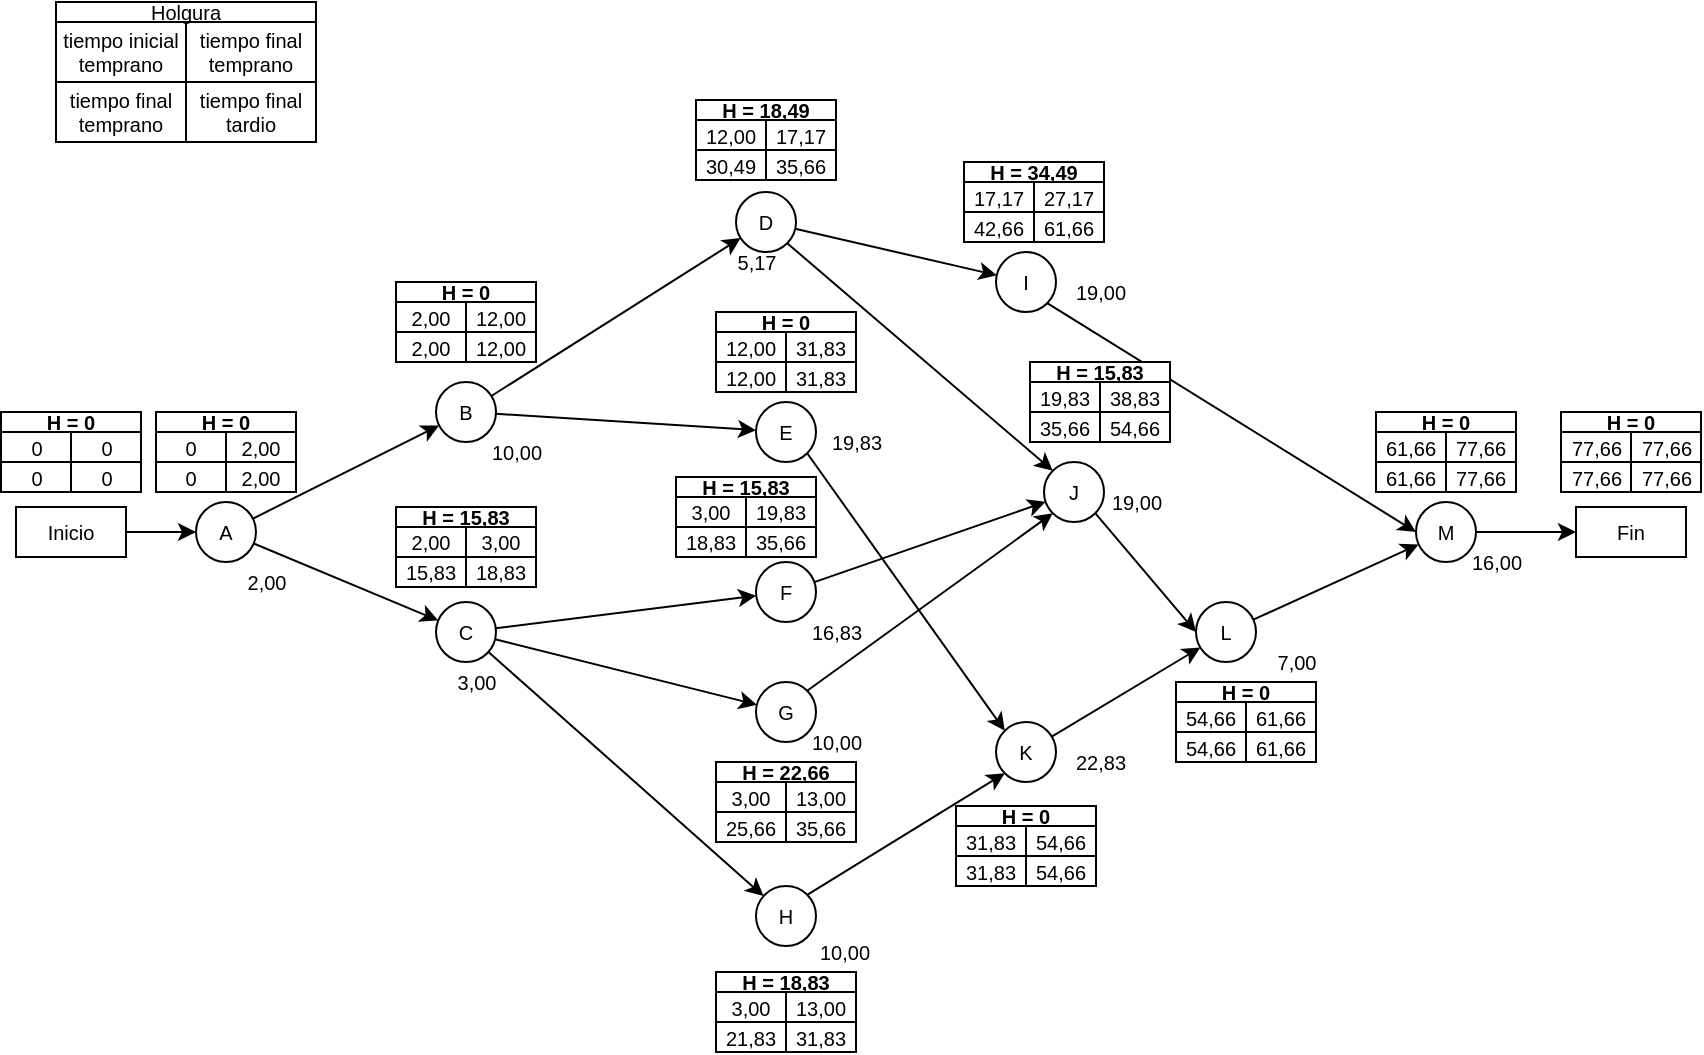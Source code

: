 <mxfile version="17.2.4" type="github">
  <diagram id="voCnp6elKcKqAdhm_QXs" name="Page-1">
    <mxGraphModel dx="1189" dy="635" grid="1" gridSize="10" guides="1" tooltips="1" connect="1" arrows="1" fold="1" page="1" pageScale="1" pageWidth="827" pageHeight="1169" math="0" shadow="0">
      <root>
        <mxCell id="0" />
        <mxCell id="1" parent="0" />
        <mxCell id="SKfT4HgJWaICBLoS1D5a-16" value="" style="edgeStyle=none;rounded=0;orthogonalLoop=1;jettySize=auto;html=1;shadow=0;fillColor=#66FFFF;fontSize=10;" edge="1" parent="1" source="SKfT4HgJWaICBLoS1D5a-9" target="SKfT4HgJWaICBLoS1D5a-15">
          <mxGeometry relative="1" as="geometry" />
        </mxCell>
        <mxCell id="SKfT4HgJWaICBLoS1D5a-18" value="" style="edgeStyle=none;rounded=0;orthogonalLoop=1;jettySize=auto;html=1;fontSize=10;" edge="1" parent="1" source="SKfT4HgJWaICBLoS1D5a-9" target="SKfT4HgJWaICBLoS1D5a-17">
          <mxGeometry relative="1" as="geometry" />
        </mxCell>
        <mxCell id="SKfT4HgJWaICBLoS1D5a-9" value="A" style="ellipse;whiteSpace=wrap;html=1;aspect=fixed;fontSize=10;" vertex="1" parent="1">
          <mxGeometry x="110" y="330" width="30" height="30" as="geometry" />
        </mxCell>
        <mxCell id="SKfT4HgJWaICBLoS1D5a-25" value="" style="edgeStyle=none;rounded=0;orthogonalLoop=1;jettySize=auto;html=1;shadow=0;fillColor=#66FFFF;fontSize=10;" edge="1" parent="1" source="SKfT4HgJWaICBLoS1D5a-15" target="SKfT4HgJWaICBLoS1D5a-24">
          <mxGeometry relative="1" as="geometry" />
        </mxCell>
        <mxCell id="SKfT4HgJWaICBLoS1D5a-27" value="" style="edgeStyle=none;rounded=0;orthogonalLoop=1;jettySize=auto;html=1;fontSize=10;" edge="1" parent="1" source="SKfT4HgJWaICBLoS1D5a-15" target="SKfT4HgJWaICBLoS1D5a-26">
          <mxGeometry relative="1" as="geometry" />
        </mxCell>
        <mxCell id="SKfT4HgJWaICBLoS1D5a-15" value="B" style="ellipse;whiteSpace=wrap;html=1;aspect=fixed;fontSize=10;" vertex="1" parent="1">
          <mxGeometry x="230" y="270" width="30" height="30" as="geometry" />
        </mxCell>
        <mxCell id="SKfT4HgJWaICBLoS1D5a-29" value="" style="edgeStyle=none;rounded=0;orthogonalLoop=1;jettySize=auto;html=1;fontSize=10;" edge="1" parent="1" source="SKfT4HgJWaICBLoS1D5a-17" target="SKfT4HgJWaICBLoS1D5a-28">
          <mxGeometry relative="1" as="geometry" />
        </mxCell>
        <mxCell id="SKfT4HgJWaICBLoS1D5a-31" value="" style="edgeStyle=none;rounded=0;orthogonalLoop=1;jettySize=auto;html=1;fontSize=10;" edge="1" parent="1" source="SKfT4HgJWaICBLoS1D5a-17" target="SKfT4HgJWaICBLoS1D5a-30">
          <mxGeometry relative="1" as="geometry" />
        </mxCell>
        <mxCell id="SKfT4HgJWaICBLoS1D5a-33" value="" style="edgeStyle=none;rounded=0;orthogonalLoop=1;jettySize=auto;html=1;fontSize=10;" edge="1" parent="1" source="SKfT4HgJWaICBLoS1D5a-17" target="SKfT4HgJWaICBLoS1D5a-32">
          <mxGeometry relative="1" as="geometry" />
        </mxCell>
        <mxCell id="SKfT4HgJWaICBLoS1D5a-17" value="C" style="ellipse;whiteSpace=wrap;html=1;aspect=fixed;fontSize=10;" vertex="1" parent="1">
          <mxGeometry x="230" y="380" width="30" height="30" as="geometry" />
        </mxCell>
        <mxCell id="SKfT4HgJWaICBLoS1D5a-35" value="" style="edgeStyle=none;rounded=0;orthogonalLoop=1;jettySize=auto;html=1;shadow=0;fillColor=#66FFFF;fontSize=10;" edge="1" parent="1" source="SKfT4HgJWaICBLoS1D5a-24" target="SKfT4HgJWaICBLoS1D5a-34">
          <mxGeometry relative="1" as="geometry" />
        </mxCell>
        <mxCell id="SKfT4HgJWaICBLoS1D5a-45" style="edgeStyle=none;rounded=0;orthogonalLoop=1;jettySize=auto;html=1;exitX=1;exitY=1;exitDx=0;exitDy=0;entryX=0;entryY=0;entryDx=0;entryDy=0;fontSize=10;" edge="1" parent="1" source="SKfT4HgJWaICBLoS1D5a-24" target="SKfT4HgJWaICBLoS1D5a-37">
          <mxGeometry relative="1" as="geometry" />
        </mxCell>
        <mxCell id="SKfT4HgJWaICBLoS1D5a-24" value="D" style="ellipse;whiteSpace=wrap;html=1;aspect=fixed;fontSize=10;" vertex="1" parent="1">
          <mxGeometry x="380" y="175" width="30" height="30" as="geometry" />
        </mxCell>
        <mxCell id="SKfT4HgJWaICBLoS1D5a-46" style="edgeStyle=none;rounded=0;orthogonalLoop=1;jettySize=auto;html=1;exitX=1;exitY=1;exitDx=0;exitDy=0;entryX=0;entryY=0;entryDx=0;entryDy=0;fontSize=10;" edge="1" parent="1" source="SKfT4HgJWaICBLoS1D5a-26" target="SKfT4HgJWaICBLoS1D5a-39">
          <mxGeometry relative="1" as="geometry" />
        </mxCell>
        <mxCell id="SKfT4HgJWaICBLoS1D5a-26" value="E" style="ellipse;whiteSpace=wrap;html=1;aspect=fixed;fontSize=10;" vertex="1" parent="1">
          <mxGeometry x="390" y="280" width="30" height="30" as="geometry" />
        </mxCell>
        <mxCell id="SKfT4HgJWaICBLoS1D5a-38" value="" style="edgeStyle=none;rounded=0;orthogonalLoop=1;jettySize=auto;html=1;fontSize=10;" edge="1" parent="1" source="SKfT4HgJWaICBLoS1D5a-28" target="SKfT4HgJWaICBLoS1D5a-37">
          <mxGeometry relative="1" as="geometry" />
        </mxCell>
        <mxCell id="SKfT4HgJWaICBLoS1D5a-28" value="F" style="ellipse;whiteSpace=wrap;html=1;aspect=fixed;fontSize=10;" vertex="1" parent="1">
          <mxGeometry x="390" y="360" width="30" height="30" as="geometry" />
        </mxCell>
        <mxCell id="SKfT4HgJWaICBLoS1D5a-42" style="edgeStyle=none;rounded=0;orthogonalLoop=1;jettySize=auto;html=1;exitX=1;exitY=0;exitDx=0;exitDy=0;entryX=0;entryY=1;entryDx=0;entryDy=0;fontSize=10;" edge="1" parent="1" source="SKfT4HgJWaICBLoS1D5a-30" target="SKfT4HgJWaICBLoS1D5a-37">
          <mxGeometry relative="1" as="geometry" />
        </mxCell>
        <mxCell id="SKfT4HgJWaICBLoS1D5a-30" value="G" style="ellipse;whiteSpace=wrap;html=1;aspect=fixed;fontSize=10;" vertex="1" parent="1">
          <mxGeometry x="390" y="420" width="30" height="30" as="geometry" />
        </mxCell>
        <mxCell id="SKfT4HgJWaICBLoS1D5a-44" style="edgeStyle=none;rounded=0;orthogonalLoop=1;jettySize=auto;html=1;exitX=1;exitY=0;exitDx=0;exitDy=0;entryX=0;entryY=1;entryDx=0;entryDy=0;fontSize=10;" edge="1" parent="1" source="SKfT4HgJWaICBLoS1D5a-32" target="SKfT4HgJWaICBLoS1D5a-39">
          <mxGeometry relative="1" as="geometry" />
        </mxCell>
        <mxCell id="SKfT4HgJWaICBLoS1D5a-32" value="H" style="ellipse;whiteSpace=wrap;html=1;aspect=fixed;fontSize=10;" vertex="1" parent="1">
          <mxGeometry x="390" y="522" width="30" height="30" as="geometry" />
        </mxCell>
        <mxCell id="SKfT4HgJWaICBLoS1D5a-52" style="edgeStyle=none;rounded=0;orthogonalLoop=1;jettySize=auto;html=1;exitX=1;exitY=1;exitDx=0;exitDy=0;entryX=0;entryY=0.5;entryDx=0;entryDy=0;shadow=0;fillColor=#66FFFF;fontSize=10;" edge="1" parent="1" source="SKfT4HgJWaICBLoS1D5a-34" target="SKfT4HgJWaICBLoS1D5a-49">
          <mxGeometry relative="1" as="geometry" />
        </mxCell>
        <mxCell id="SKfT4HgJWaICBLoS1D5a-34" value="I" style="ellipse;whiteSpace=wrap;html=1;aspect=fixed;fontSize=10;" vertex="1" parent="1">
          <mxGeometry x="510" y="205" width="30" height="30" as="geometry" />
        </mxCell>
        <mxCell id="SKfT4HgJWaICBLoS1D5a-51" style="edgeStyle=none;rounded=0;orthogonalLoop=1;jettySize=auto;html=1;exitX=1;exitY=1;exitDx=0;exitDy=0;entryX=0;entryY=0.5;entryDx=0;entryDy=0;fontSize=10;" edge="1" parent="1" source="SKfT4HgJWaICBLoS1D5a-37" target="SKfT4HgJWaICBLoS1D5a-47">
          <mxGeometry relative="1" as="geometry" />
        </mxCell>
        <mxCell id="SKfT4HgJWaICBLoS1D5a-37" value="J" style="ellipse;whiteSpace=wrap;html=1;aspect=fixed;fontSize=10;" vertex="1" parent="1">
          <mxGeometry x="534" y="310" width="30" height="30" as="geometry" />
        </mxCell>
        <mxCell id="SKfT4HgJWaICBLoS1D5a-48" value="" style="edgeStyle=none;rounded=0;orthogonalLoop=1;jettySize=auto;html=1;fontSize=10;" edge="1" parent="1" source="SKfT4HgJWaICBLoS1D5a-39" target="SKfT4HgJWaICBLoS1D5a-47">
          <mxGeometry relative="1" as="geometry" />
        </mxCell>
        <mxCell id="SKfT4HgJWaICBLoS1D5a-39" value="K" style="ellipse;whiteSpace=wrap;html=1;aspect=fixed;fontSize=10;" vertex="1" parent="1">
          <mxGeometry x="510" y="440" width="30" height="30" as="geometry" />
        </mxCell>
        <mxCell id="SKfT4HgJWaICBLoS1D5a-50" value="" style="edgeStyle=none;rounded=0;orthogonalLoop=1;jettySize=auto;html=1;fontSize=10;" edge="1" parent="1" source="SKfT4HgJWaICBLoS1D5a-47" target="SKfT4HgJWaICBLoS1D5a-49">
          <mxGeometry relative="1" as="geometry" />
        </mxCell>
        <mxCell id="SKfT4HgJWaICBLoS1D5a-47" value="L" style="ellipse;whiteSpace=wrap;html=1;aspect=fixed;fontSize=10;" vertex="1" parent="1">
          <mxGeometry x="610" y="380" width="30" height="30" as="geometry" />
        </mxCell>
        <mxCell id="SKfT4HgJWaICBLoS1D5a-167" style="edgeStyle=none;rounded=0;orthogonalLoop=1;jettySize=auto;html=1;exitX=1;exitY=0.5;exitDx=0;exitDy=0;entryX=0;entryY=0.5;entryDx=0;entryDy=0;shadow=0;fontSize=10;strokeColor=#000000;fillColor=#000000;" edge="1" parent="1" source="SKfT4HgJWaICBLoS1D5a-49" target="SKfT4HgJWaICBLoS1D5a-166">
          <mxGeometry relative="1" as="geometry" />
        </mxCell>
        <mxCell id="SKfT4HgJWaICBLoS1D5a-49" value="M" style="ellipse;whiteSpace=wrap;html=1;aspect=fixed;fontSize=10;" vertex="1" parent="1">
          <mxGeometry x="720" y="330" width="30" height="30" as="geometry" />
        </mxCell>
        <mxCell id="SKfT4HgJWaICBLoS1D5a-53" value="H = 0" style="shape=table;startSize=10;container=1;collapsible=0;childLayout=tableLayout;fontStyle=1;align=center;fontSize=10;" vertex="1" parent="1">
          <mxGeometry x="12.5" y="285" width="70" height="40" as="geometry" />
        </mxCell>
        <mxCell id="SKfT4HgJWaICBLoS1D5a-54" value="" style="shape=tableRow;horizontal=0;startSize=0;swimlaneHead=0;swimlaneBody=0;top=0;left=0;bottom=0;right=0;collapsible=0;dropTarget=0;fillColor=none;points=[[0,0.5],[1,0.5]];portConstraint=eastwest;fontSize=10;" vertex="1" parent="SKfT4HgJWaICBLoS1D5a-53">
          <mxGeometry y="10" width="70" height="15" as="geometry" />
        </mxCell>
        <mxCell id="SKfT4HgJWaICBLoS1D5a-55" value="0" style="shape=partialRectangle;html=1;whiteSpace=wrap;connectable=0;fillColor=none;top=0;left=0;bottom=0;right=0;overflow=hidden;fontSize=10;" vertex="1" parent="SKfT4HgJWaICBLoS1D5a-54">
          <mxGeometry width="35" height="15" as="geometry">
            <mxRectangle width="35" height="15" as="alternateBounds" />
          </mxGeometry>
        </mxCell>
        <mxCell id="SKfT4HgJWaICBLoS1D5a-56" value="0" style="shape=partialRectangle;html=1;whiteSpace=wrap;connectable=0;fillColor=none;top=0;left=0;bottom=0;right=0;overflow=hidden;fontSize=10;" vertex="1" parent="SKfT4HgJWaICBLoS1D5a-54">
          <mxGeometry x="35" width="35" height="15" as="geometry">
            <mxRectangle width="35" height="15" as="alternateBounds" />
          </mxGeometry>
        </mxCell>
        <mxCell id="SKfT4HgJWaICBLoS1D5a-62" value="" style="shape=tableRow;horizontal=0;startSize=0;swimlaneHead=0;swimlaneBody=0;top=0;left=0;bottom=0;right=0;collapsible=0;dropTarget=0;fillColor=none;points=[[0,0.5],[1,0.5]];portConstraint=eastwest;fontSize=10;" vertex="1" parent="SKfT4HgJWaICBLoS1D5a-53">
          <mxGeometry y="25" width="70" height="15" as="geometry" />
        </mxCell>
        <mxCell id="SKfT4HgJWaICBLoS1D5a-63" value="0" style="shape=partialRectangle;html=1;whiteSpace=wrap;connectable=0;fillColor=none;top=0;left=0;bottom=0;right=0;overflow=hidden;fontSize=10;" vertex="1" parent="SKfT4HgJWaICBLoS1D5a-62">
          <mxGeometry width="35" height="15" as="geometry">
            <mxRectangle width="35" height="15" as="alternateBounds" />
          </mxGeometry>
        </mxCell>
        <mxCell id="SKfT4HgJWaICBLoS1D5a-64" value="0" style="shape=partialRectangle;html=1;whiteSpace=wrap;connectable=0;fillColor=none;top=0;left=0;bottom=0;right=0;overflow=hidden;fontSize=10;" vertex="1" parent="SKfT4HgJWaICBLoS1D5a-62">
          <mxGeometry x="35" width="35" height="15" as="geometry">
            <mxRectangle width="35" height="15" as="alternateBounds" />
          </mxGeometry>
        </mxCell>
        <mxCell id="SKfT4HgJWaICBLoS1D5a-67" value="H = 0" style="shape=table;startSize=10;container=1;collapsible=0;childLayout=tableLayout;fontStyle=1;align=center;fontSize=10;" vertex="1" parent="1">
          <mxGeometry x="210" y="220" width="70" height="40" as="geometry" />
        </mxCell>
        <mxCell id="SKfT4HgJWaICBLoS1D5a-68" value="" style="shape=tableRow;horizontal=0;startSize=0;swimlaneHead=0;swimlaneBody=0;top=0;left=0;bottom=0;right=0;collapsible=0;dropTarget=0;fillColor=none;points=[[0,0.5],[1,0.5]];portConstraint=eastwest;fontSize=10;" vertex="1" parent="SKfT4HgJWaICBLoS1D5a-67">
          <mxGeometry y="10" width="70" height="15" as="geometry" />
        </mxCell>
        <mxCell id="SKfT4HgJWaICBLoS1D5a-69" value="2,00" style="shape=partialRectangle;html=1;whiteSpace=wrap;connectable=0;fillColor=none;top=0;left=0;bottom=0;right=0;overflow=hidden;fontSize=10;" vertex="1" parent="SKfT4HgJWaICBLoS1D5a-68">
          <mxGeometry width="35" height="15" as="geometry">
            <mxRectangle width="35" height="15" as="alternateBounds" />
          </mxGeometry>
        </mxCell>
        <mxCell id="SKfT4HgJWaICBLoS1D5a-70" value="12,00" style="shape=partialRectangle;html=1;whiteSpace=wrap;connectable=0;fillColor=none;top=0;left=0;bottom=0;right=0;overflow=hidden;fontSize=10;" vertex="1" parent="SKfT4HgJWaICBLoS1D5a-68">
          <mxGeometry x="35" width="35" height="15" as="geometry">
            <mxRectangle width="35" height="15" as="alternateBounds" />
          </mxGeometry>
        </mxCell>
        <mxCell id="SKfT4HgJWaICBLoS1D5a-71" value="" style="shape=tableRow;horizontal=0;startSize=0;swimlaneHead=0;swimlaneBody=0;top=0;left=0;bottom=0;right=0;collapsible=0;dropTarget=0;fillColor=none;points=[[0,0.5],[1,0.5]];portConstraint=eastwest;fontSize=10;" vertex="1" parent="SKfT4HgJWaICBLoS1D5a-67">
          <mxGeometry y="25" width="70" height="15" as="geometry" />
        </mxCell>
        <mxCell id="SKfT4HgJWaICBLoS1D5a-72" value="2,00" style="shape=partialRectangle;html=1;whiteSpace=wrap;connectable=0;fillColor=none;top=0;left=0;bottom=0;right=0;overflow=hidden;fontSize=10;" vertex="1" parent="SKfT4HgJWaICBLoS1D5a-71">
          <mxGeometry width="35" height="15" as="geometry">
            <mxRectangle width="35" height="15" as="alternateBounds" />
          </mxGeometry>
        </mxCell>
        <mxCell id="SKfT4HgJWaICBLoS1D5a-73" value="12,00" style="shape=partialRectangle;html=1;whiteSpace=wrap;connectable=0;fillColor=none;top=0;left=0;bottom=0;right=0;overflow=hidden;fontSize=10;" vertex="1" parent="SKfT4HgJWaICBLoS1D5a-71">
          <mxGeometry x="35" width="35" height="15" as="geometry">
            <mxRectangle width="35" height="15" as="alternateBounds" />
          </mxGeometry>
        </mxCell>
        <mxCell id="SKfT4HgJWaICBLoS1D5a-74" value="H = 15,83" style="shape=table;startSize=10;container=1;collapsible=0;childLayout=tableLayout;fontStyle=1;align=center;fontSize=10;" vertex="1" parent="1">
          <mxGeometry x="210" y="332.5" width="70" height="40" as="geometry" />
        </mxCell>
        <mxCell id="SKfT4HgJWaICBLoS1D5a-75" value="" style="shape=tableRow;horizontal=0;startSize=0;swimlaneHead=0;swimlaneBody=0;top=0;left=0;bottom=0;right=0;collapsible=0;dropTarget=0;fillColor=none;points=[[0,0.5],[1,0.5]];portConstraint=eastwest;fontSize=10;" vertex="1" parent="SKfT4HgJWaICBLoS1D5a-74">
          <mxGeometry y="10" width="70" height="15" as="geometry" />
        </mxCell>
        <mxCell id="SKfT4HgJWaICBLoS1D5a-76" value="2,00" style="shape=partialRectangle;html=1;whiteSpace=wrap;connectable=0;fillColor=none;top=0;left=0;bottom=0;right=0;overflow=hidden;fontSize=10;" vertex="1" parent="SKfT4HgJWaICBLoS1D5a-75">
          <mxGeometry width="35" height="15" as="geometry">
            <mxRectangle width="35" height="15" as="alternateBounds" />
          </mxGeometry>
        </mxCell>
        <mxCell id="SKfT4HgJWaICBLoS1D5a-77" value="3,00" style="shape=partialRectangle;html=1;whiteSpace=wrap;connectable=0;fillColor=none;top=0;left=0;bottom=0;right=0;overflow=hidden;fontSize=10;" vertex="1" parent="SKfT4HgJWaICBLoS1D5a-75">
          <mxGeometry x="35" width="35" height="15" as="geometry">
            <mxRectangle width="35" height="15" as="alternateBounds" />
          </mxGeometry>
        </mxCell>
        <mxCell id="SKfT4HgJWaICBLoS1D5a-78" value="" style="shape=tableRow;horizontal=0;startSize=0;swimlaneHead=0;swimlaneBody=0;top=0;left=0;bottom=0;right=0;collapsible=0;dropTarget=0;fillColor=none;points=[[0,0.5],[1,0.5]];portConstraint=eastwest;fontSize=10;" vertex="1" parent="SKfT4HgJWaICBLoS1D5a-74">
          <mxGeometry y="25" width="70" height="15" as="geometry" />
        </mxCell>
        <mxCell id="SKfT4HgJWaICBLoS1D5a-79" value="15,83" style="shape=partialRectangle;html=1;whiteSpace=wrap;connectable=0;fillColor=none;top=0;left=0;bottom=0;right=0;overflow=hidden;fontSize=10;" vertex="1" parent="SKfT4HgJWaICBLoS1D5a-78">
          <mxGeometry width="35" height="15" as="geometry">
            <mxRectangle width="35" height="15" as="alternateBounds" />
          </mxGeometry>
        </mxCell>
        <mxCell id="SKfT4HgJWaICBLoS1D5a-80" value="18,83" style="shape=partialRectangle;html=1;whiteSpace=wrap;connectable=0;fillColor=none;top=0;left=0;bottom=0;right=0;overflow=hidden;fontSize=10;" vertex="1" parent="SKfT4HgJWaICBLoS1D5a-78">
          <mxGeometry x="35" width="35" height="15" as="geometry">
            <mxRectangle width="35" height="15" as="alternateBounds" />
          </mxGeometry>
        </mxCell>
        <mxCell id="SKfT4HgJWaICBLoS1D5a-81" value="H = 18,83" style="shape=table;startSize=10;container=1;collapsible=0;childLayout=tableLayout;fontStyle=1;align=center;fontSize=10;" vertex="1" parent="1">
          <mxGeometry x="370" y="565" width="70" height="40" as="geometry" />
        </mxCell>
        <mxCell id="SKfT4HgJWaICBLoS1D5a-82" value="" style="shape=tableRow;horizontal=0;startSize=0;swimlaneHead=0;swimlaneBody=0;top=0;left=0;bottom=0;right=0;collapsible=0;dropTarget=0;fillColor=none;points=[[0,0.5],[1,0.5]];portConstraint=eastwest;fontSize=10;" vertex="1" parent="SKfT4HgJWaICBLoS1D5a-81">
          <mxGeometry y="10" width="70" height="15" as="geometry" />
        </mxCell>
        <mxCell id="SKfT4HgJWaICBLoS1D5a-83" value="3,00" style="shape=partialRectangle;html=1;whiteSpace=wrap;connectable=0;fillColor=none;top=0;left=0;bottom=0;right=0;overflow=hidden;fontSize=10;" vertex="1" parent="SKfT4HgJWaICBLoS1D5a-82">
          <mxGeometry width="35" height="15" as="geometry">
            <mxRectangle width="35" height="15" as="alternateBounds" />
          </mxGeometry>
        </mxCell>
        <mxCell id="SKfT4HgJWaICBLoS1D5a-84" value="13,00" style="shape=partialRectangle;html=1;whiteSpace=wrap;connectable=0;fillColor=none;top=0;left=0;bottom=0;right=0;overflow=hidden;fontSize=10;" vertex="1" parent="SKfT4HgJWaICBLoS1D5a-82">
          <mxGeometry x="35" width="35" height="15" as="geometry">
            <mxRectangle width="35" height="15" as="alternateBounds" />
          </mxGeometry>
        </mxCell>
        <mxCell id="SKfT4HgJWaICBLoS1D5a-85" value="" style="shape=tableRow;horizontal=0;startSize=0;swimlaneHead=0;swimlaneBody=0;top=0;left=0;bottom=0;right=0;collapsible=0;dropTarget=0;fillColor=none;points=[[0,0.5],[1,0.5]];portConstraint=eastwest;fontSize=10;" vertex="1" parent="SKfT4HgJWaICBLoS1D5a-81">
          <mxGeometry y="25" width="70" height="15" as="geometry" />
        </mxCell>
        <mxCell id="SKfT4HgJWaICBLoS1D5a-86" value="21,83" style="shape=partialRectangle;html=1;whiteSpace=wrap;connectable=0;fillColor=none;top=0;left=0;bottom=0;right=0;overflow=hidden;fontSize=10;" vertex="1" parent="SKfT4HgJWaICBLoS1D5a-85">
          <mxGeometry width="35" height="15" as="geometry">
            <mxRectangle width="35" height="15" as="alternateBounds" />
          </mxGeometry>
        </mxCell>
        <mxCell id="SKfT4HgJWaICBLoS1D5a-87" value="31,83" style="shape=partialRectangle;html=1;whiteSpace=wrap;connectable=0;fillColor=none;top=0;left=0;bottom=0;right=0;overflow=hidden;fontSize=10;" vertex="1" parent="SKfT4HgJWaICBLoS1D5a-85">
          <mxGeometry x="35" width="35" height="15" as="geometry">
            <mxRectangle width="35" height="15" as="alternateBounds" />
          </mxGeometry>
        </mxCell>
        <mxCell id="SKfT4HgJWaICBLoS1D5a-92" value="H = 22,66" style="shape=table;startSize=10;container=1;collapsible=0;childLayout=tableLayout;fontStyle=1;align=center;fontSize=10;" vertex="1" parent="1">
          <mxGeometry x="370" y="460" width="70" height="40" as="geometry" />
        </mxCell>
        <mxCell id="SKfT4HgJWaICBLoS1D5a-93" value="" style="shape=tableRow;horizontal=0;startSize=0;swimlaneHead=0;swimlaneBody=0;top=0;left=0;bottom=0;right=0;collapsible=0;dropTarget=0;fillColor=none;points=[[0,0.5],[1,0.5]];portConstraint=eastwest;fontSize=10;" vertex="1" parent="SKfT4HgJWaICBLoS1D5a-92">
          <mxGeometry y="10" width="70" height="15" as="geometry" />
        </mxCell>
        <mxCell id="SKfT4HgJWaICBLoS1D5a-94" value="3,00" style="shape=partialRectangle;html=1;whiteSpace=wrap;connectable=0;fillColor=none;top=0;left=0;bottom=0;right=0;overflow=hidden;fontSize=10;" vertex="1" parent="SKfT4HgJWaICBLoS1D5a-93">
          <mxGeometry width="35" height="15" as="geometry">
            <mxRectangle width="35" height="15" as="alternateBounds" />
          </mxGeometry>
        </mxCell>
        <mxCell id="SKfT4HgJWaICBLoS1D5a-95" value="13,00" style="shape=partialRectangle;html=1;whiteSpace=wrap;connectable=0;fillColor=none;top=0;left=0;bottom=0;right=0;overflow=hidden;fontSize=10;" vertex="1" parent="SKfT4HgJWaICBLoS1D5a-93">
          <mxGeometry x="35" width="35" height="15" as="geometry">
            <mxRectangle width="35" height="15" as="alternateBounds" />
          </mxGeometry>
        </mxCell>
        <mxCell id="SKfT4HgJWaICBLoS1D5a-96" value="" style="shape=tableRow;horizontal=0;startSize=0;swimlaneHead=0;swimlaneBody=0;top=0;left=0;bottom=0;right=0;collapsible=0;dropTarget=0;fillColor=none;points=[[0,0.5],[1,0.5]];portConstraint=eastwest;fontSize=10;" vertex="1" parent="SKfT4HgJWaICBLoS1D5a-92">
          <mxGeometry y="25" width="70" height="15" as="geometry" />
        </mxCell>
        <mxCell id="SKfT4HgJWaICBLoS1D5a-97" value="25,66" style="shape=partialRectangle;html=1;whiteSpace=wrap;connectable=0;fillColor=none;top=0;left=0;bottom=0;right=0;overflow=hidden;fontSize=10;" vertex="1" parent="SKfT4HgJWaICBLoS1D5a-96">
          <mxGeometry width="35" height="15" as="geometry">
            <mxRectangle width="35" height="15" as="alternateBounds" />
          </mxGeometry>
        </mxCell>
        <mxCell id="SKfT4HgJWaICBLoS1D5a-98" value="35,66" style="shape=partialRectangle;html=1;whiteSpace=wrap;connectable=0;fillColor=none;top=0;left=0;bottom=0;right=0;overflow=hidden;fontSize=10;" vertex="1" parent="SKfT4HgJWaICBLoS1D5a-96">
          <mxGeometry x="35" width="35" height="15" as="geometry">
            <mxRectangle width="35" height="15" as="alternateBounds" />
          </mxGeometry>
        </mxCell>
        <mxCell id="SKfT4HgJWaICBLoS1D5a-99" value="H = 15,83" style="shape=table;startSize=10;container=1;collapsible=0;childLayout=tableLayout;fontStyle=1;align=center;fontSize=10;" vertex="1" parent="1">
          <mxGeometry x="350" y="317.5" width="70" height="40" as="geometry" />
        </mxCell>
        <mxCell id="SKfT4HgJWaICBLoS1D5a-100" value="" style="shape=tableRow;horizontal=0;startSize=0;swimlaneHead=0;swimlaneBody=0;top=0;left=0;bottom=0;right=0;collapsible=0;dropTarget=0;fillColor=none;points=[[0,0.5],[1,0.5]];portConstraint=eastwest;fontSize=10;" vertex="1" parent="SKfT4HgJWaICBLoS1D5a-99">
          <mxGeometry y="10" width="70" height="15" as="geometry" />
        </mxCell>
        <mxCell id="SKfT4HgJWaICBLoS1D5a-101" value="3,00" style="shape=partialRectangle;html=1;whiteSpace=wrap;connectable=0;fillColor=none;top=0;left=0;bottom=0;right=0;overflow=hidden;fontSize=10;" vertex="1" parent="SKfT4HgJWaICBLoS1D5a-100">
          <mxGeometry width="35" height="15" as="geometry">
            <mxRectangle width="35" height="15" as="alternateBounds" />
          </mxGeometry>
        </mxCell>
        <mxCell id="SKfT4HgJWaICBLoS1D5a-102" value="19,83" style="shape=partialRectangle;html=1;whiteSpace=wrap;connectable=0;fillColor=none;top=0;left=0;bottom=0;right=0;overflow=hidden;fontSize=10;" vertex="1" parent="SKfT4HgJWaICBLoS1D5a-100">
          <mxGeometry x="35" width="35" height="15" as="geometry">
            <mxRectangle width="35" height="15" as="alternateBounds" />
          </mxGeometry>
        </mxCell>
        <mxCell id="SKfT4HgJWaICBLoS1D5a-103" value="" style="shape=tableRow;horizontal=0;startSize=0;swimlaneHead=0;swimlaneBody=0;top=0;left=0;bottom=0;right=0;collapsible=0;dropTarget=0;fillColor=none;points=[[0,0.5],[1,0.5]];portConstraint=eastwest;fontSize=10;" vertex="1" parent="SKfT4HgJWaICBLoS1D5a-99">
          <mxGeometry y="25" width="70" height="15" as="geometry" />
        </mxCell>
        <mxCell id="SKfT4HgJWaICBLoS1D5a-104" value="18,83" style="shape=partialRectangle;html=1;whiteSpace=wrap;connectable=0;fillColor=none;top=0;left=0;bottom=0;right=0;overflow=hidden;fontSize=10;" vertex="1" parent="SKfT4HgJWaICBLoS1D5a-103">
          <mxGeometry width="35" height="15" as="geometry">
            <mxRectangle width="35" height="15" as="alternateBounds" />
          </mxGeometry>
        </mxCell>
        <mxCell id="SKfT4HgJWaICBLoS1D5a-105" value="35,66" style="shape=partialRectangle;html=1;whiteSpace=wrap;connectable=0;fillColor=none;top=0;left=0;bottom=0;right=0;overflow=hidden;fontSize=10;" vertex="1" parent="SKfT4HgJWaICBLoS1D5a-103">
          <mxGeometry x="35" width="35" height="15" as="geometry">
            <mxRectangle width="35" height="15" as="alternateBounds" />
          </mxGeometry>
        </mxCell>
        <mxCell id="SKfT4HgJWaICBLoS1D5a-106" value="H = 18,49" style="shape=table;startSize=10;container=1;collapsible=0;childLayout=tableLayout;fontStyle=1;align=center;fontSize=10;" vertex="1" parent="1">
          <mxGeometry x="360" y="129" width="70" height="40" as="geometry" />
        </mxCell>
        <mxCell id="SKfT4HgJWaICBLoS1D5a-107" value="" style="shape=tableRow;horizontal=0;startSize=0;swimlaneHead=0;swimlaneBody=0;top=0;left=0;bottom=0;right=0;collapsible=0;dropTarget=0;fillColor=none;points=[[0,0.5],[1,0.5]];portConstraint=eastwest;fontSize=10;" vertex="1" parent="SKfT4HgJWaICBLoS1D5a-106">
          <mxGeometry y="10" width="70" height="15" as="geometry" />
        </mxCell>
        <mxCell id="SKfT4HgJWaICBLoS1D5a-108" value="12,00" style="shape=partialRectangle;html=1;whiteSpace=wrap;connectable=0;fillColor=none;top=0;left=0;bottom=0;right=0;overflow=hidden;fontSize=10;" vertex="1" parent="SKfT4HgJWaICBLoS1D5a-107">
          <mxGeometry width="35" height="15" as="geometry">
            <mxRectangle width="35" height="15" as="alternateBounds" />
          </mxGeometry>
        </mxCell>
        <mxCell id="SKfT4HgJWaICBLoS1D5a-109" value="17,17" style="shape=partialRectangle;html=1;whiteSpace=wrap;connectable=0;fillColor=none;top=0;left=0;bottom=0;right=0;overflow=hidden;fontSize=10;" vertex="1" parent="SKfT4HgJWaICBLoS1D5a-107">
          <mxGeometry x="35" width="35" height="15" as="geometry">
            <mxRectangle width="35" height="15" as="alternateBounds" />
          </mxGeometry>
        </mxCell>
        <mxCell id="SKfT4HgJWaICBLoS1D5a-110" value="" style="shape=tableRow;horizontal=0;startSize=0;swimlaneHead=0;swimlaneBody=0;top=0;left=0;bottom=0;right=0;collapsible=0;dropTarget=0;fillColor=none;points=[[0,0.5],[1,0.5]];portConstraint=eastwest;fontSize=10;" vertex="1" parent="SKfT4HgJWaICBLoS1D5a-106">
          <mxGeometry y="25" width="70" height="15" as="geometry" />
        </mxCell>
        <mxCell id="SKfT4HgJWaICBLoS1D5a-111" value="30,49" style="shape=partialRectangle;html=1;whiteSpace=wrap;connectable=0;fillColor=none;top=0;left=0;bottom=0;right=0;overflow=hidden;fontSize=10;" vertex="1" parent="SKfT4HgJWaICBLoS1D5a-110">
          <mxGeometry width="35" height="15" as="geometry">
            <mxRectangle width="35" height="15" as="alternateBounds" />
          </mxGeometry>
        </mxCell>
        <mxCell id="SKfT4HgJWaICBLoS1D5a-112" value="35,66" style="shape=partialRectangle;html=1;whiteSpace=wrap;connectable=0;fillColor=none;top=0;left=0;bottom=0;right=0;overflow=hidden;fontSize=10;" vertex="1" parent="SKfT4HgJWaICBLoS1D5a-110">
          <mxGeometry x="35" width="35" height="15" as="geometry">
            <mxRectangle width="35" height="15" as="alternateBounds" />
          </mxGeometry>
        </mxCell>
        <mxCell id="SKfT4HgJWaICBLoS1D5a-113" value="H = 0" style="shape=table;startSize=10;container=1;collapsible=0;childLayout=tableLayout;fontStyle=1;align=center;fontSize=10;" vertex="1" parent="1">
          <mxGeometry x="370" y="235" width="70" height="40" as="geometry" />
        </mxCell>
        <mxCell id="SKfT4HgJWaICBLoS1D5a-114" value="" style="shape=tableRow;horizontal=0;startSize=0;swimlaneHead=0;swimlaneBody=0;top=0;left=0;bottom=0;right=0;collapsible=0;dropTarget=0;fillColor=none;points=[[0,0.5],[1,0.5]];portConstraint=eastwest;fontSize=10;" vertex="1" parent="SKfT4HgJWaICBLoS1D5a-113">
          <mxGeometry y="10" width="70" height="15" as="geometry" />
        </mxCell>
        <mxCell id="SKfT4HgJWaICBLoS1D5a-115" value="12,00" style="shape=partialRectangle;html=1;whiteSpace=wrap;connectable=0;fillColor=none;top=0;left=0;bottom=0;right=0;overflow=hidden;fontSize=10;" vertex="1" parent="SKfT4HgJWaICBLoS1D5a-114">
          <mxGeometry width="35" height="15" as="geometry">
            <mxRectangle width="35" height="15" as="alternateBounds" />
          </mxGeometry>
        </mxCell>
        <mxCell id="SKfT4HgJWaICBLoS1D5a-116" value="31,83" style="shape=partialRectangle;html=1;whiteSpace=wrap;connectable=0;fillColor=none;top=0;left=0;bottom=0;right=0;overflow=hidden;fontSize=10;" vertex="1" parent="SKfT4HgJWaICBLoS1D5a-114">
          <mxGeometry x="35" width="35" height="15" as="geometry">
            <mxRectangle width="35" height="15" as="alternateBounds" />
          </mxGeometry>
        </mxCell>
        <mxCell id="SKfT4HgJWaICBLoS1D5a-117" value="" style="shape=tableRow;horizontal=0;startSize=0;swimlaneHead=0;swimlaneBody=0;top=0;left=0;bottom=0;right=0;collapsible=0;dropTarget=0;fillColor=none;points=[[0,0.5],[1,0.5]];portConstraint=eastwest;fontSize=10;" vertex="1" parent="SKfT4HgJWaICBLoS1D5a-113">
          <mxGeometry y="25" width="70" height="15" as="geometry" />
        </mxCell>
        <mxCell id="SKfT4HgJWaICBLoS1D5a-118" value="12,00" style="shape=partialRectangle;html=1;whiteSpace=wrap;connectable=0;fillColor=none;top=0;left=0;bottom=0;right=0;overflow=hidden;fontSize=10;" vertex="1" parent="SKfT4HgJWaICBLoS1D5a-117">
          <mxGeometry width="35" height="15" as="geometry">
            <mxRectangle width="35" height="15" as="alternateBounds" />
          </mxGeometry>
        </mxCell>
        <mxCell id="SKfT4HgJWaICBLoS1D5a-119" value="31,83" style="shape=partialRectangle;html=1;whiteSpace=wrap;connectable=0;fillColor=none;top=0;left=0;bottom=0;right=0;overflow=hidden;fontSize=10;" vertex="1" parent="SKfT4HgJWaICBLoS1D5a-117">
          <mxGeometry x="35" width="35" height="15" as="geometry">
            <mxRectangle width="35" height="15" as="alternateBounds" />
          </mxGeometry>
        </mxCell>
        <mxCell id="SKfT4HgJWaICBLoS1D5a-120" value="H = 34,49" style="shape=table;startSize=10;container=1;collapsible=0;childLayout=tableLayout;fontStyle=1;align=center;fontSize=10;" vertex="1" parent="1">
          <mxGeometry x="494" y="160" width="70" height="40" as="geometry" />
        </mxCell>
        <mxCell id="SKfT4HgJWaICBLoS1D5a-121" value="" style="shape=tableRow;horizontal=0;startSize=0;swimlaneHead=0;swimlaneBody=0;top=0;left=0;bottom=0;right=0;collapsible=0;dropTarget=0;fillColor=none;points=[[0,0.5],[1,0.5]];portConstraint=eastwest;fontSize=10;" vertex="1" parent="SKfT4HgJWaICBLoS1D5a-120">
          <mxGeometry y="10" width="70" height="15" as="geometry" />
        </mxCell>
        <mxCell id="SKfT4HgJWaICBLoS1D5a-122" value="17,17" style="shape=partialRectangle;html=1;whiteSpace=wrap;connectable=0;fillColor=none;top=0;left=0;bottom=0;right=0;overflow=hidden;fontSize=10;" vertex="1" parent="SKfT4HgJWaICBLoS1D5a-121">
          <mxGeometry width="35" height="15" as="geometry">
            <mxRectangle width="35" height="15" as="alternateBounds" />
          </mxGeometry>
        </mxCell>
        <mxCell id="SKfT4HgJWaICBLoS1D5a-123" value="27,17" style="shape=partialRectangle;html=1;whiteSpace=wrap;connectable=0;fillColor=none;top=0;left=0;bottom=0;right=0;overflow=hidden;fontSize=10;" vertex="1" parent="SKfT4HgJWaICBLoS1D5a-121">
          <mxGeometry x="35" width="35" height="15" as="geometry">
            <mxRectangle width="35" height="15" as="alternateBounds" />
          </mxGeometry>
        </mxCell>
        <mxCell id="SKfT4HgJWaICBLoS1D5a-124" value="" style="shape=tableRow;horizontal=0;startSize=0;swimlaneHead=0;swimlaneBody=0;top=0;left=0;bottom=0;right=0;collapsible=0;dropTarget=0;fillColor=none;points=[[0,0.5],[1,0.5]];portConstraint=eastwest;fontSize=10;" vertex="1" parent="SKfT4HgJWaICBLoS1D5a-120">
          <mxGeometry y="25" width="70" height="15" as="geometry" />
        </mxCell>
        <mxCell id="SKfT4HgJWaICBLoS1D5a-125" value="42,66" style="shape=partialRectangle;html=1;whiteSpace=wrap;connectable=0;fillColor=none;top=0;left=0;bottom=0;right=0;overflow=hidden;fontSize=10;" vertex="1" parent="SKfT4HgJWaICBLoS1D5a-124">
          <mxGeometry width="35" height="15" as="geometry">
            <mxRectangle width="35" height="15" as="alternateBounds" />
          </mxGeometry>
        </mxCell>
        <mxCell id="SKfT4HgJWaICBLoS1D5a-126" value="61,66" style="shape=partialRectangle;html=1;whiteSpace=wrap;connectable=0;fillColor=none;top=0;left=0;bottom=0;right=0;overflow=hidden;fontSize=10;" vertex="1" parent="SKfT4HgJWaICBLoS1D5a-124">
          <mxGeometry x="35" width="35" height="15" as="geometry">
            <mxRectangle width="35" height="15" as="alternateBounds" />
          </mxGeometry>
        </mxCell>
        <mxCell id="SKfT4HgJWaICBLoS1D5a-127" value="H = 15,83" style="shape=table;startSize=10;container=1;collapsible=0;childLayout=tableLayout;fontStyle=1;align=center;fontSize=10;" vertex="1" parent="1">
          <mxGeometry x="527" y="260" width="70" height="40" as="geometry" />
        </mxCell>
        <mxCell id="SKfT4HgJWaICBLoS1D5a-128" value="" style="shape=tableRow;horizontal=0;startSize=0;swimlaneHead=0;swimlaneBody=0;top=0;left=0;bottom=0;right=0;collapsible=0;dropTarget=0;fillColor=none;points=[[0,0.5],[1,0.5]];portConstraint=eastwest;fontSize=10;" vertex="1" parent="SKfT4HgJWaICBLoS1D5a-127">
          <mxGeometry y="10" width="70" height="15" as="geometry" />
        </mxCell>
        <mxCell id="SKfT4HgJWaICBLoS1D5a-129" value="19,83" style="shape=partialRectangle;html=1;whiteSpace=wrap;connectable=0;fillColor=none;top=0;left=0;bottom=0;right=0;overflow=hidden;fontSize=10;" vertex="1" parent="SKfT4HgJWaICBLoS1D5a-128">
          <mxGeometry width="35" height="15" as="geometry">
            <mxRectangle width="35" height="15" as="alternateBounds" />
          </mxGeometry>
        </mxCell>
        <mxCell id="SKfT4HgJWaICBLoS1D5a-130" value="38,83" style="shape=partialRectangle;html=1;whiteSpace=wrap;connectable=0;fillColor=none;top=0;left=0;bottom=0;right=0;overflow=hidden;fontSize=10;" vertex="1" parent="SKfT4HgJWaICBLoS1D5a-128">
          <mxGeometry x="35" width="35" height="15" as="geometry">
            <mxRectangle width="35" height="15" as="alternateBounds" />
          </mxGeometry>
        </mxCell>
        <mxCell id="SKfT4HgJWaICBLoS1D5a-131" value="" style="shape=tableRow;horizontal=0;startSize=0;swimlaneHead=0;swimlaneBody=0;top=0;left=0;bottom=0;right=0;collapsible=0;dropTarget=0;fillColor=none;points=[[0,0.5],[1,0.5]];portConstraint=eastwest;fontSize=10;" vertex="1" parent="SKfT4HgJWaICBLoS1D5a-127">
          <mxGeometry y="25" width="70" height="15" as="geometry" />
        </mxCell>
        <mxCell id="SKfT4HgJWaICBLoS1D5a-132" value="35,66" style="shape=partialRectangle;html=1;whiteSpace=wrap;connectable=0;fillColor=none;top=0;left=0;bottom=0;right=0;overflow=hidden;fontSize=10;" vertex="1" parent="SKfT4HgJWaICBLoS1D5a-131">
          <mxGeometry width="35" height="15" as="geometry">
            <mxRectangle width="35" height="15" as="alternateBounds" />
          </mxGeometry>
        </mxCell>
        <mxCell id="SKfT4HgJWaICBLoS1D5a-133" value="54,66" style="shape=partialRectangle;html=1;whiteSpace=wrap;connectable=0;fillColor=none;top=0;left=0;bottom=0;right=0;overflow=hidden;fontSize=10;" vertex="1" parent="SKfT4HgJWaICBLoS1D5a-131">
          <mxGeometry x="35" width="35" height="15" as="geometry">
            <mxRectangle width="35" height="15" as="alternateBounds" />
          </mxGeometry>
        </mxCell>
        <mxCell id="SKfT4HgJWaICBLoS1D5a-134" value="H = 0" style="shape=table;startSize=10;container=1;collapsible=0;childLayout=tableLayout;fontStyle=1;align=center;fontSize=10;" vertex="1" parent="1">
          <mxGeometry x="490" y="482" width="70" height="40" as="geometry" />
        </mxCell>
        <mxCell id="SKfT4HgJWaICBLoS1D5a-135" value="" style="shape=tableRow;horizontal=0;startSize=0;swimlaneHead=0;swimlaneBody=0;top=0;left=0;bottom=0;right=0;collapsible=0;dropTarget=0;fillColor=none;points=[[0,0.5],[1,0.5]];portConstraint=eastwest;fontSize=10;" vertex="1" parent="SKfT4HgJWaICBLoS1D5a-134">
          <mxGeometry y="10" width="70" height="15" as="geometry" />
        </mxCell>
        <mxCell id="SKfT4HgJWaICBLoS1D5a-136" value="31,83" style="shape=partialRectangle;html=1;whiteSpace=wrap;connectable=0;fillColor=none;top=0;left=0;bottom=0;right=0;overflow=hidden;fontSize=10;" vertex="1" parent="SKfT4HgJWaICBLoS1D5a-135">
          <mxGeometry width="35" height="15" as="geometry">
            <mxRectangle width="35" height="15" as="alternateBounds" />
          </mxGeometry>
        </mxCell>
        <mxCell id="SKfT4HgJWaICBLoS1D5a-137" value="54,66" style="shape=partialRectangle;html=1;whiteSpace=wrap;connectable=0;fillColor=none;top=0;left=0;bottom=0;right=0;overflow=hidden;fontSize=10;" vertex="1" parent="SKfT4HgJWaICBLoS1D5a-135">
          <mxGeometry x="35" width="35" height="15" as="geometry">
            <mxRectangle width="35" height="15" as="alternateBounds" />
          </mxGeometry>
        </mxCell>
        <mxCell id="SKfT4HgJWaICBLoS1D5a-138" value="" style="shape=tableRow;horizontal=0;startSize=0;swimlaneHead=0;swimlaneBody=0;top=0;left=0;bottom=0;right=0;collapsible=0;dropTarget=0;fillColor=none;points=[[0,0.5],[1,0.5]];portConstraint=eastwest;fontSize=10;" vertex="1" parent="SKfT4HgJWaICBLoS1D5a-134">
          <mxGeometry y="25" width="70" height="15" as="geometry" />
        </mxCell>
        <mxCell id="SKfT4HgJWaICBLoS1D5a-139" value="31,83" style="shape=partialRectangle;html=1;whiteSpace=wrap;connectable=0;fillColor=none;top=0;left=0;bottom=0;right=0;overflow=hidden;fontSize=10;" vertex="1" parent="SKfT4HgJWaICBLoS1D5a-138">
          <mxGeometry width="35" height="15" as="geometry">
            <mxRectangle width="35" height="15" as="alternateBounds" />
          </mxGeometry>
        </mxCell>
        <mxCell id="SKfT4HgJWaICBLoS1D5a-140" value="54,66" style="shape=partialRectangle;html=1;whiteSpace=wrap;connectable=0;fillColor=none;top=0;left=0;bottom=0;right=0;overflow=hidden;fontSize=10;" vertex="1" parent="SKfT4HgJWaICBLoS1D5a-138">
          <mxGeometry x="35" width="35" height="15" as="geometry">
            <mxRectangle width="35" height="15" as="alternateBounds" />
          </mxGeometry>
        </mxCell>
        <mxCell id="SKfT4HgJWaICBLoS1D5a-141" value="H = 0" style="shape=table;startSize=10;container=1;collapsible=0;childLayout=tableLayout;fontStyle=1;align=center;fontSize=10;" vertex="1" parent="1">
          <mxGeometry x="600" y="420" width="70" height="40" as="geometry" />
        </mxCell>
        <mxCell id="SKfT4HgJWaICBLoS1D5a-142" value="" style="shape=tableRow;horizontal=0;startSize=0;swimlaneHead=0;swimlaneBody=0;top=0;left=0;bottom=0;right=0;collapsible=0;dropTarget=0;fillColor=none;points=[[0,0.5],[1,0.5]];portConstraint=eastwest;fontSize=10;" vertex="1" parent="SKfT4HgJWaICBLoS1D5a-141">
          <mxGeometry y="10" width="70" height="15" as="geometry" />
        </mxCell>
        <mxCell id="SKfT4HgJWaICBLoS1D5a-143" value="54,66" style="shape=partialRectangle;html=1;whiteSpace=wrap;connectable=0;fillColor=none;top=0;left=0;bottom=0;right=0;overflow=hidden;fontSize=10;" vertex="1" parent="SKfT4HgJWaICBLoS1D5a-142">
          <mxGeometry width="35" height="15" as="geometry">
            <mxRectangle width="35" height="15" as="alternateBounds" />
          </mxGeometry>
        </mxCell>
        <mxCell id="SKfT4HgJWaICBLoS1D5a-144" value="61,66" style="shape=partialRectangle;html=1;whiteSpace=wrap;connectable=0;fillColor=none;top=0;left=0;bottom=0;right=0;overflow=hidden;fontSize=10;" vertex="1" parent="SKfT4HgJWaICBLoS1D5a-142">
          <mxGeometry x="35" width="35" height="15" as="geometry">
            <mxRectangle width="35" height="15" as="alternateBounds" />
          </mxGeometry>
        </mxCell>
        <mxCell id="SKfT4HgJWaICBLoS1D5a-145" value="" style="shape=tableRow;horizontal=0;startSize=0;swimlaneHead=0;swimlaneBody=0;top=0;left=0;bottom=0;right=0;collapsible=0;dropTarget=0;fillColor=none;points=[[0,0.5],[1,0.5]];portConstraint=eastwest;fontSize=10;" vertex="1" parent="SKfT4HgJWaICBLoS1D5a-141">
          <mxGeometry y="25" width="70" height="15" as="geometry" />
        </mxCell>
        <mxCell id="SKfT4HgJWaICBLoS1D5a-146" value="54,66" style="shape=partialRectangle;html=1;whiteSpace=wrap;connectable=0;fillColor=none;top=0;left=0;bottom=0;right=0;overflow=hidden;fontSize=10;" vertex="1" parent="SKfT4HgJWaICBLoS1D5a-145">
          <mxGeometry width="35" height="15" as="geometry">
            <mxRectangle width="35" height="15" as="alternateBounds" />
          </mxGeometry>
        </mxCell>
        <mxCell id="SKfT4HgJWaICBLoS1D5a-147" value="61,66" style="shape=partialRectangle;html=1;whiteSpace=wrap;connectable=0;fillColor=none;top=0;left=0;bottom=0;right=0;overflow=hidden;fontSize=10;" vertex="1" parent="SKfT4HgJWaICBLoS1D5a-145">
          <mxGeometry x="35" width="35" height="15" as="geometry">
            <mxRectangle width="35" height="15" as="alternateBounds" />
          </mxGeometry>
        </mxCell>
        <mxCell id="SKfT4HgJWaICBLoS1D5a-148" value="H = 0" style="shape=table;startSize=10;container=1;collapsible=0;childLayout=tableLayout;fontStyle=1;align=center;fontSize=10;" vertex="1" parent="1">
          <mxGeometry x="700" y="285" width="70" height="40" as="geometry" />
        </mxCell>
        <mxCell id="SKfT4HgJWaICBLoS1D5a-149" value="" style="shape=tableRow;horizontal=0;startSize=0;swimlaneHead=0;swimlaneBody=0;top=0;left=0;bottom=0;right=0;collapsible=0;dropTarget=0;fillColor=none;points=[[0,0.5],[1,0.5]];portConstraint=eastwest;fontSize=10;" vertex="1" parent="SKfT4HgJWaICBLoS1D5a-148">
          <mxGeometry y="10" width="70" height="15" as="geometry" />
        </mxCell>
        <mxCell id="SKfT4HgJWaICBLoS1D5a-150" value="61,66" style="shape=partialRectangle;html=1;whiteSpace=wrap;connectable=0;fillColor=none;top=0;left=0;bottom=0;right=0;overflow=hidden;fontSize=10;" vertex="1" parent="SKfT4HgJWaICBLoS1D5a-149">
          <mxGeometry width="35" height="15" as="geometry">
            <mxRectangle width="35" height="15" as="alternateBounds" />
          </mxGeometry>
        </mxCell>
        <mxCell id="SKfT4HgJWaICBLoS1D5a-151" value="77,66" style="shape=partialRectangle;html=1;whiteSpace=wrap;connectable=0;fillColor=none;top=0;left=0;bottom=0;right=0;overflow=hidden;fontSize=10;" vertex="1" parent="SKfT4HgJWaICBLoS1D5a-149">
          <mxGeometry x="35" width="35" height="15" as="geometry">
            <mxRectangle width="35" height="15" as="alternateBounds" />
          </mxGeometry>
        </mxCell>
        <mxCell id="SKfT4HgJWaICBLoS1D5a-152" value="" style="shape=tableRow;horizontal=0;startSize=0;swimlaneHead=0;swimlaneBody=0;top=0;left=0;bottom=0;right=0;collapsible=0;dropTarget=0;fillColor=none;points=[[0,0.5],[1,0.5]];portConstraint=eastwest;fontSize=10;" vertex="1" parent="SKfT4HgJWaICBLoS1D5a-148">
          <mxGeometry y="25" width="70" height="15" as="geometry" />
        </mxCell>
        <mxCell id="SKfT4HgJWaICBLoS1D5a-153" value="61,66" style="shape=partialRectangle;html=1;whiteSpace=wrap;connectable=0;fillColor=none;top=0;left=0;bottom=0;right=0;overflow=hidden;fontSize=10;" vertex="1" parent="SKfT4HgJWaICBLoS1D5a-152">
          <mxGeometry width="35" height="15" as="geometry">
            <mxRectangle width="35" height="15" as="alternateBounds" />
          </mxGeometry>
        </mxCell>
        <mxCell id="SKfT4HgJWaICBLoS1D5a-154" value="77,66" style="shape=partialRectangle;html=1;whiteSpace=wrap;connectable=0;fillColor=none;top=0;left=0;bottom=0;right=0;overflow=hidden;fontSize=10;" vertex="1" parent="SKfT4HgJWaICBLoS1D5a-152">
          <mxGeometry x="35" width="35" height="15" as="geometry">
            <mxRectangle width="35" height="15" as="alternateBounds" />
          </mxGeometry>
        </mxCell>
        <mxCell id="SKfT4HgJWaICBLoS1D5a-157" style="edgeStyle=none;rounded=0;orthogonalLoop=1;jettySize=auto;html=1;exitX=1;exitY=0.5;exitDx=0;exitDy=0;entryX=0;entryY=0.5;entryDx=0;entryDy=0;shadow=0;fontSize=10;strokeColor=#000000;fillColor=#000000;" edge="1" parent="1" source="SKfT4HgJWaICBLoS1D5a-155" target="SKfT4HgJWaICBLoS1D5a-9">
          <mxGeometry relative="1" as="geometry" />
        </mxCell>
        <mxCell id="SKfT4HgJWaICBLoS1D5a-155" value="Inicio" style="whiteSpace=wrap;html=1;fontSize=10;" vertex="1" parent="1">
          <mxGeometry x="20" y="332.5" width="55" height="25" as="geometry" />
        </mxCell>
        <mxCell id="SKfT4HgJWaICBLoS1D5a-158" value="H = 0" style="shape=table;startSize=10;container=1;collapsible=0;childLayout=tableLayout;fontStyle=1;align=center;fontSize=10;" vertex="1" parent="1">
          <mxGeometry x="90" y="285" width="70" height="40" as="geometry" />
        </mxCell>
        <mxCell id="SKfT4HgJWaICBLoS1D5a-159" value="" style="shape=tableRow;horizontal=0;startSize=0;swimlaneHead=0;swimlaneBody=0;top=0;left=0;bottom=0;right=0;collapsible=0;dropTarget=0;fillColor=none;points=[[0,0.5],[1,0.5]];portConstraint=eastwest;fontSize=10;" vertex="1" parent="SKfT4HgJWaICBLoS1D5a-158">
          <mxGeometry y="10" width="70" height="15" as="geometry" />
        </mxCell>
        <mxCell id="SKfT4HgJWaICBLoS1D5a-160" value="0" style="shape=partialRectangle;html=1;whiteSpace=wrap;connectable=0;fillColor=none;top=0;left=0;bottom=0;right=0;overflow=hidden;fontSize=10;" vertex="1" parent="SKfT4HgJWaICBLoS1D5a-159">
          <mxGeometry width="35" height="15" as="geometry">
            <mxRectangle width="35" height="15" as="alternateBounds" />
          </mxGeometry>
        </mxCell>
        <mxCell id="SKfT4HgJWaICBLoS1D5a-161" value="2,00" style="shape=partialRectangle;html=1;whiteSpace=wrap;connectable=0;fillColor=none;top=0;left=0;bottom=0;right=0;overflow=hidden;fontSize=10;" vertex="1" parent="SKfT4HgJWaICBLoS1D5a-159">
          <mxGeometry x="35" width="35" height="15" as="geometry">
            <mxRectangle width="35" height="15" as="alternateBounds" />
          </mxGeometry>
        </mxCell>
        <mxCell id="SKfT4HgJWaICBLoS1D5a-162" value="" style="shape=tableRow;horizontal=0;startSize=0;swimlaneHead=0;swimlaneBody=0;top=0;left=0;bottom=0;right=0;collapsible=0;dropTarget=0;fillColor=none;points=[[0,0.5],[1,0.5]];portConstraint=eastwest;fontSize=10;" vertex="1" parent="SKfT4HgJWaICBLoS1D5a-158">
          <mxGeometry y="25" width="70" height="15" as="geometry" />
        </mxCell>
        <mxCell id="SKfT4HgJWaICBLoS1D5a-163" value="0" style="shape=partialRectangle;html=1;whiteSpace=wrap;connectable=0;fillColor=none;top=0;left=0;bottom=0;right=0;overflow=hidden;fontSize=10;" vertex="1" parent="SKfT4HgJWaICBLoS1D5a-162">
          <mxGeometry width="35" height="15" as="geometry">
            <mxRectangle width="35" height="15" as="alternateBounds" />
          </mxGeometry>
        </mxCell>
        <mxCell id="SKfT4HgJWaICBLoS1D5a-164" value="2,00" style="shape=partialRectangle;html=1;whiteSpace=wrap;connectable=0;fillColor=none;top=0;left=0;bottom=0;right=0;overflow=hidden;fontSize=10;" vertex="1" parent="SKfT4HgJWaICBLoS1D5a-162">
          <mxGeometry x="35" width="35" height="15" as="geometry">
            <mxRectangle width="35" height="15" as="alternateBounds" />
          </mxGeometry>
        </mxCell>
        <mxCell id="SKfT4HgJWaICBLoS1D5a-166" value="Fin" style="whiteSpace=wrap;html=1;fontSize=10;" vertex="1" parent="1">
          <mxGeometry x="800" y="332.5" width="55" height="25" as="geometry" />
        </mxCell>
        <mxCell id="SKfT4HgJWaICBLoS1D5a-168" value="H = 0" style="shape=table;startSize=10;container=1;collapsible=0;childLayout=tableLayout;fontStyle=1;align=center;fontSize=10;" vertex="1" parent="1">
          <mxGeometry x="792.5" y="285" width="70" height="40" as="geometry" />
        </mxCell>
        <mxCell id="SKfT4HgJWaICBLoS1D5a-169" value="" style="shape=tableRow;horizontal=0;startSize=0;swimlaneHead=0;swimlaneBody=0;top=0;left=0;bottom=0;right=0;collapsible=0;dropTarget=0;fillColor=none;points=[[0,0.5],[1,0.5]];portConstraint=eastwest;fontSize=10;" vertex="1" parent="SKfT4HgJWaICBLoS1D5a-168">
          <mxGeometry y="10" width="70" height="15" as="geometry" />
        </mxCell>
        <mxCell id="SKfT4HgJWaICBLoS1D5a-170" value="77,66" style="shape=partialRectangle;html=1;whiteSpace=wrap;connectable=0;fillColor=none;top=0;left=0;bottom=0;right=0;overflow=hidden;fontSize=10;" vertex="1" parent="SKfT4HgJWaICBLoS1D5a-169">
          <mxGeometry width="35" height="15" as="geometry">
            <mxRectangle width="35" height="15" as="alternateBounds" />
          </mxGeometry>
        </mxCell>
        <mxCell id="SKfT4HgJWaICBLoS1D5a-171" value="77,66" style="shape=partialRectangle;html=1;whiteSpace=wrap;connectable=0;fillColor=none;top=0;left=0;bottom=0;right=0;overflow=hidden;fontSize=10;" vertex="1" parent="SKfT4HgJWaICBLoS1D5a-169">
          <mxGeometry x="35" width="35" height="15" as="geometry">
            <mxRectangle width="35" height="15" as="alternateBounds" />
          </mxGeometry>
        </mxCell>
        <mxCell id="SKfT4HgJWaICBLoS1D5a-172" value="" style="shape=tableRow;horizontal=0;startSize=0;swimlaneHead=0;swimlaneBody=0;top=0;left=0;bottom=0;right=0;collapsible=0;dropTarget=0;fillColor=none;points=[[0,0.5],[1,0.5]];portConstraint=eastwest;fontSize=10;" vertex="1" parent="SKfT4HgJWaICBLoS1D5a-168">
          <mxGeometry y="25" width="70" height="15" as="geometry" />
        </mxCell>
        <mxCell id="SKfT4HgJWaICBLoS1D5a-173" value="77,66" style="shape=partialRectangle;html=1;whiteSpace=wrap;connectable=0;fillColor=none;top=0;left=0;bottom=0;right=0;overflow=hidden;fontSize=10;" vertex="1" parent="SKfT4HgJWaICBLoS1D5a-172">
          <mxGeometry width="35" height="15" as="geometry">
            <mxRectangle width="35" height="15" as="alternateBounds" />
          </mxGeometry>
        </mxCell>
        <mxCell id="SKfT4HgJWaICBLoS1D5a-174" value="77,66" style="shape=partialRectangle;html=1;whiteSpace=wrap;connectable=0;fillColor=none;top=0;left=0;bottom=0;right=0;overflow=hidden;fontSize=10;" vertex="1" parent="SKfT4HgJWaICBLoS1D5a-172">
          <mxGeometry x="35" width="35" height="15" as="geometry">
            <mxRectangle width="35" height="15" as="alternateBounds" />
          </mxGeometry>
        </mxCell>
        <mxCell id="SKfT4HgJWaICBLoS1D5a-175" value="Holgura" style="shape=table;startSize=10;container=1;collapsible=0;childLayout=tableLayout;fontStyle=0;align=center;fontSize=10;" vertex="1" parent="1">
          <mxGeometry x="40" y="80" width="130" height="70" as="geometry" />
        </mxCell>
        <mxCell id="SKfT4HgJWaICBLoS1D5a-176" value="" style="shape=tableRow;horizontal=0;startSize=0;swimlaneHead=0;swimlaneBody=0;top=0;left=0;bottom=0;right=0;collapsible=0;dropTarget=0;fillColor=none;points=[[0,0.5],[1,0.5]];portConstraint=eastwest;fontSize=10;" vertex="1" parent="SKfT4HgJWaICBLoS1D5a-175">
          <mxGeometry y="10" width="130" height="30" as="geometry" />
        </mxCell>
        <mxCell id="SKfT4HgJWaICBLoS1D5a-177" value="tiempo inicial temprano" style="shape=partialRectangle;html=1;whiteSpace=wrap;connectable=0;fillColor=none;top=0;left=0;bottom=0;right=0;overflow=hidden;fontSize=10;fontStyle=0;align=center;" vertex="1" parent="SKfT4HgJWaICBLoS1D5a-176">
          <mxGeometry width="65" height="30" as="geometry">
            <mxRectangle width="65" height="30" as="alternateBounds" />
          </mxGeometry>
        </mxCell>
        <mxCell id="SKfT4HgJWaICBLoS1D5a-178" value="tiempo final temprano" style="shape=partialRectangle;html=1;whiteSpace=wrap;connectable=0;fillColor=none;top=0;left=0;bottom=0;right=0;overflow=hidden;fontSize=10;fontStyle=0;align=center;" vertex="1" parent="SKfT4HgJWaICBLoS1D5a-176">
          <mxGeometry x="65" width="65" height="30" as="geometry">
            <mxRectangle width="65" height="30" as="alternateBounds" />
          </mxGeometry>
        </mxCell>
        <mxCell id="SKfT4HgJWaICBLoS1D5a-179" value="" style="shape=tableRow;horizontal=0;startSize=0;swimlaneHead=0;swimlaneBody=0;top=0;left=0;bottom=0;right=0;collapsible=0;dropTarget=0;fillColor=none;points=[[0,0.5],[1,0.5]];portConstraint=eastwest;fontSize=10;" vertex="1" parent="SKfT4HgJWaICBLoS1D5a-175">
          <mxGeometry y="40" width="130" height="30" as="geometry" />
        </mxCell>
        <mxCell id="SKfT4HgJWaICBLoS1D5a-180" value="tiempo final temprano" style="shape=partialRectangle;html=1;whiteSpace=wrap;connectable=0;fillColor=none;top=0;left=0;bottom=0;right=0;overflow=hidden;fontSize=10;fontStyle=0;align=center;" vertex="1" parent="SKfT4HgJWaICBLoS1D5a-179">
          <mxGeometry width="65" height="30" as="geometry">
            <mxRectangle width="65" height="30" as="alternateBounds" />
          </mxGeometry>
        </mxCell>
        <mxCell id="SKfT4HgJWaICBLoS1D5a-181" value="&lt;font style=&quot;font-size: 10px;&quot;&gt;tiempo final tardio&lt;/font&gt;" style="shape=partialRectangle;html=1;whiteSpace=wrap;connectable=0;fillColor=none;top=0;left=0;bottom=0;right=0;overflow=hidden;fontSize=10;fontStyle=0;align=center;" vertex="1" parent="SKfT4HgJWaICBLoS1D5a-179">
          <mxGeometry x="65" width="65" height="30" as="geometry">
            <mxRectangle width="65" height="30" as="alternateBounds" />
          </mxGeometry>
        </mxCell>
        <mxCell id="SKfT4HgJWaICBLoS1D5a-186" value="16,00" style="text;html=1;align=center;verticalAlign=middle;resizable=0;points=[];autosize=1;strokeColor=none;fillColor=none;fontSize=10;" vertex="1" parent="1">
          <mxGeometry x="740" y="350" width="40" height="20" as="geometry" />
        </mxCell>
        <mxCell id="SKfT4HgJWaICBLoS1D5a-187" value="7,00" style="text;html=1;align=center;verticalAlign=middle;resizable=0;points=[];autosize=1;strokeColor=none;fillColor=none;fontSize=10;" vertex="1" parent="1">
          <mxGeometry x="645" y="400" width="30" height="20" as="geometry" />
        </mxCell>
        <mxCell id="SKfT4HgJWaICBLoS1D5a-188" value="2,00" style="text;html=1;align=center;verticalAlign=middle;resizable=0;points=[];autosize=1;strokeColor=none;fillColor=none;fontSize=10;" vertex="1" parent="1">
          <mxGeometry x="130" y="360" width="30" height="20" as="geometry" />
        </mxCell>
        <mxCell id="SKfT4HgJWaICBLoS1D5a-189" value="10,00" style="text;html=1;align=center;verticalAlign=middle;resizable=0;points=[];autosize=1;strokeColor=none;fillColor=none;fontSize=10;" vertex="1" parent="1">
          <mxGeometry x="250" y="295" width="40" height="20" as="geometry" />
        </mxCell>
        <mxCell id="SKfT4HgJWaICBLoS1D5a-190" value="3,00" style="text;html=1;align=center;verticalAlign=middle;resizable=0;points=[];autosize=1;strokeColor=none;fillColor=none;fontSize=10;" vertex="1" parent="1">
          <mxGeometry x="235" y="410" width="30" height="20" as="geometry" />
        </mxCell>
        <mxCell id="SKfT4HgJWaICBLoS1D5a-191" value="5,17" style="text;html=1;align=center;verticalAlign=middle;resizable=0;points=[];autosize=1;strokeColor=none;fillColor=none;fontSize=10;" vertex="1" parent="1">
          <mxGeometry x="375" y="200" width="30" height="20" as="geometry" />
        </mxCell>
        <mxCell id="SKfT4HgJWaICBLoS1D5a-192" value="19,83" style="text;html=1;align=center;verticalAlign=middle;resizable=0;points=[];autosize=1;strokeColor=none;fillColor=none;fontSize=10;" vertex="1" parent="1">
          <mxGeometry x="420" y="290" width="40" height="20" as="geometry" />
        </mxCell>
        <mxCell id="SKfT4HgJWaICBLoS1D5a-193" value="16,83" style="text;html=1;align=center;verticalAlign=middle;resizable=0;points=[];autosize=1;strokeColor=none;fillColor=none;fontSize=10;" vertex="1" parent="1">
          <mxGeometry x="410" y="385" width="40" height="20" as="geometry" />
        </mxCell>
        <mxCell id="SKfT4HgJWaICBLoS1D5a-194" value="10,00" style="text;html=1;align=center;verticalAlign=middle;resizable=0;points=[];autosize=1;strokeColor=none;fillColor=none;fontSize=10;" vertex="1" parent="1">
          <mxGeometry x="410" y="440" width="40" height="20" as="geometry" />
        </mxCell>
        <mxCell id="SKfT4HgJWaICBLoS1D5a-195" value="10,00" style="text;html=1;align=center;verticalAlign=middle;resizable=0;points=[];autosize=1;strokeColor=none;fillColor=none;fontSize=10;" vertex="1" parent="1">
          <mxGeometry x="414" y="545" width="40" height="20" as="geometry" />
        </mxCell>
        <mxCell id="SKfT4HgJWaICBLoS1D5a-196" value="19,00" style="text;html=1;align=center;verticalAlign=middle;resizable=0;points=[];autosize=1;strokeColor=none;fillColor=none;fontSize=10;" vertex="1" parent="1">
          <mxGeometry x="542" y="215" width="40" height="20" as="geometry" />
        </mxCell>
        <mxCell id="SKfT4HgJWaICBLoS1D5a-197" value="19,00" style="text;html=1;align=center;verticalAlign=middle;resizable=0;points=[];autosize=1;strokeColor=none;fillColor=none;fontSize=10;" vertex="1" parent="1">
          <mxGeometry x="560" y="320" width="40" height="20" as="geometry" />
        </mxCell>
        <mxCell id="SKfT4HgJWaICBLoS1D5a-198" value="22,83" style="text;html=1;align=center;verticalAlign=middle;resizable=0;points=[];autosize=1;strokeColor=none;fillColor=none;fontSize=10;" vertex="1" parent="1">
          <mxGeometry x="542" y="450" width="40" height="20" as="geometry" />
        </mxCell>
      </root>
    </mxGraphModel>
  </diagram>
</mxfile>

